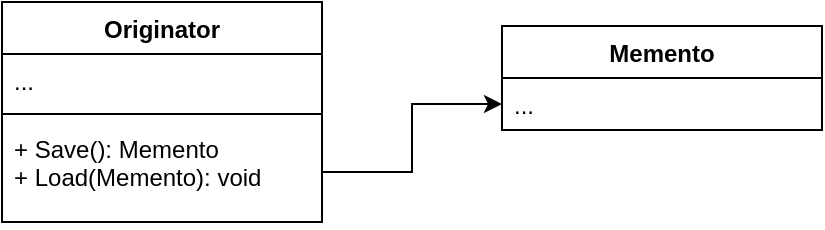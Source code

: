 <mxfile version="13.3.1" type="device"><diagram id="Aa1KuosdizIEEiBQbiI9" name="Page-1"><mxGraphModel dx="1422" dy="816" grid="1" gridSize="10" guides="1" tooltips="1" connect="1" arrows="1" fold="1" page="1" pageScale="1" pageWidth="850" pageHeight="1100" math="0" shadow="0"><root><mxCell id="0"/><mxCell id="1" parent="0"/><mxCell id="K1R9VJ1XDjzsMzF2acoE-5" value="Originator" style="swimlane;fontStyle=1;align=center;verticalAlign=top;childLayout=stackLayout;horizontal=1;startSize=26;horizontalStack=0;resizeParent=1;resizeParentMax=0;resizeLast=0;collapsible=1;marginBottom=0;" vertex="1" parent="1"><mxGeometry x="60" y="80" width="160" height="110" as="geometry"/></mxCell><mxCell id="K1R9VJ1XDjzsMzF2acoE-6" value="..." style="text;strokeColor=none;fillColor=none;align=left;verticalAlign=top;spacingLeft=4;spacingRight=4;overflow=hidden;rotatable=0;points=[[0,0.5],[1,0.5]];portConstraint=eastwest;" vertex="1" parent="K1R9VJ1XDjzsMzF2acoE-5"><mxGeometry y="26" width="160" height="26" as="geometry"/></mxCell><mxCell id="K1R9VJ1XDjzsMzF2acoE-7" value="" style="line;strokeWidth=1;fillColor=none;align=left;verticalAlign=middle;spacingTop=-1;spacingLeft=3;spacingRight=3;rotatable=0;labelPosition=right;points=[];portConstraint=eastwest;" vertex="1" parent="K1R9VJ1XDjzsMzF2acoE-5"><mxGeometry y="52" width="160" height="8" as="geometry"/></mxCell><mxCell id="K1R9VJ1XDjzsMzF2acoE-8" value="+ Save(): Memento&#10;+ Load(Memento): void" style="text;strokeColor=none;fillColor=none;align=left;verticalAlign=top;spacingLeft=4;spacingRight=4;overflow=hidden;rotatable=0;points=[[0,0.5],[1,0.5]];portConstraint=eastwest;" vertex="1" parent="K1R9VJ1XDjzsMzF2acoE-5"><mxGeometry y="60" width="160" height="50" as="geometry"/></mxCell><mxCell id="K1R9VJ1XDjzsMzF2acoE-1" value="Memento" style="swimlane;fontStyle=1;align=center;verticalAlign=top;childLayout=stackLayout;horizontal=1;startSize=26;horizontalStack=0;resizeParent=1;resizeParentMax=0;resizeLast=0;collapsible=1;marginBottom=0;" vertex="1" parent="1"><mxGeometry x="310" y="92" width="160" height="52" as="geometry"/></mxCell><mxCell id="K1R9VJ1XDjzsMzF2acoE-2" value="..." style="text;strokeColor=none;fillColor=none;align=left;verticalAlign=top;spacingLeft=4;spacingRight=4;overflow=hidden;rotatable=0;points=[[0,0.5],[1,0.5]];portConstraint=eastwest;" vertex="1" parent="K1R9VJ1XDjzsMzF2acoE-1"><mxGeometry y="26" width="160" height="26" as="geometry"/></mxCell><mxCell id="K1R9VJ1XDjzsMzF2acoE-9" style="edgeStyle=orthogonalEdgeStyle;rounded=0;orthogonalLoop=1;jettySize=auto;html=1;exitX=1;exitY=0.5;exitDx=0;exitDy=0;entryX=0;entryY=0.5;entryDx=0;entryDy=0;" edge="1" parent="1" source="K1R9VJ1XDjzsMzF2acoE-8" target="K1R9VJ1XDjzsMzF2acoE-2"><mxGeometry relative="1" as="geometry"/></mxCell></root></mxGraphModel></diagram></mxfile>
